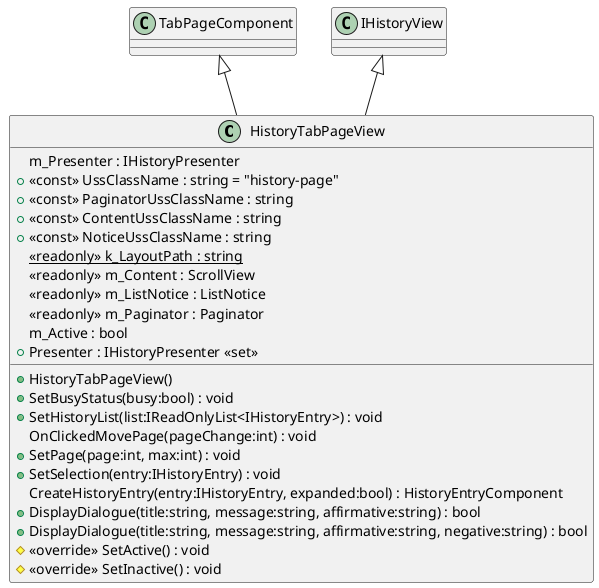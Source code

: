 @startuml
class HistoryTabPageView {
    m_Presenter : IHistoryPresenter
    + <<const>> UssClassName : string = "history-page"
    + <<const>> PaginatorUssClassName : string
    + <<const>> ContentUssClassName : string
    + <<const>> NoticeUssClassName : string
    {static} <<readonly>> k_LayoutPath : string
    <<readonly>> m_Content : ScrollView
    <<readonly>> m_ListNotice : ListNotice
    <<readonly>> m_Paginator : Paginator
    m_Active : bool
    + HistoryTabPageView()
    + Presenter : IHistoryPresenter <<set>>
    + SetBusyStatus(busy:bool) : void
    + SetHistoryList(list:IReadOnlyList<IHistoryEntry>) : void
    OnClickedMovePage(pageChange:int) : void
    + SetPage(page:int, max:int) : void
    + SetSelection(entry:IHistoryEntry) : void
    CreateHistoryEntry(entry:IHistoryEntry, expanded:bool) : HistoryEntryComponent
    + DisplayDialogue(title:string, message:string, affirmative:string) : bool
    + DisplayDialogue(title:string, message:string, affirmative:string, negative:string) : bool
    # <<override>> SetActive() : void
    # <<override>> SetInactive() : void
}
TabPageComponent <|-- HistoryTabPageView
IHistoryView <|-- HistoryTabPageView
@enduml
